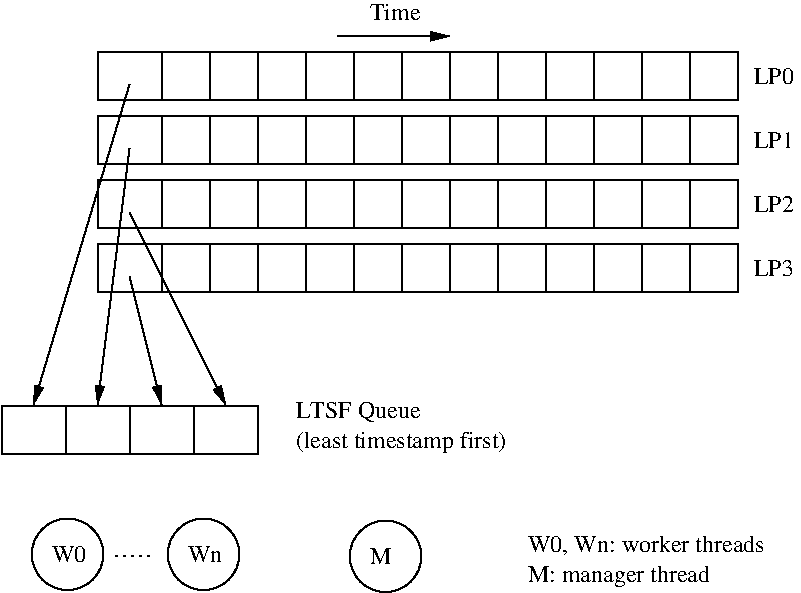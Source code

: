 #FIG 3.2  Produced by xfig version 3.2.5b
Landscape
Center
Inches
A4      
100.00
Single
-2
1200 2
6 1080 720 5880 1080
2 1 0 1 0 7 50 -1 -1 0.000 0 0 -1 0 0 2
	 1560 720 1560 1080
2 2 0 1 0 7 50 -1 -1 0.000 0 0 -1 0 0 5
	 1080 720 5880 720 5880 1080 1080 1080 1080 720
2 1 0 1 0 7 50 -1 -1 0.000 0 0 -1 0 0 2
	 1920 720 1920 1080
2 1 0 1 0 7 50 -1 -1 0.000 0 0 -1 0 0 2
	 2280 720 2280 1080
2 1 0 1 0 7 50 -1 -1 0.000 0 0 -1 0 0 2
	 2640 720 2640 1080
2 1 0 1 0 7 50 -1 -1 0.000 0 0 -1 0 0 2
	 3000 720 3000 1080
2 1 0 1 0 7 50 -1 -1 0.000 0 0 -1 0 0 2
	 3360 720 3360 1080
2 1 0 1 0 7 50 -1 -1 0.000 0 0 -1 0 0 2
	 3720 720 3720 1080
2 1 0 1 0 7 50 -1 -1 0.000 0 0 -1 0 0 2
	 4080 720 4080 1080
2 1 0 1 0 7 50 -1 -1 0.000 0 0 -1 0 0 2
	 4440 720 4440 1080
2 1 0 1 0 7 50 -1 -1 0.000 0 0 -1 0 0 2
	 4800 720 4800 1080
2 1 0 1 0 7 50 -1 -1 0.000 0 0 -1 0 0 2
	 5160 720 5160 1080
2 1 0 1 0 7 50 -1 -1 0.000 0 0 -1 0 0 2
	 5520 720 5520 1080
-6
6 1080 1200 5880 1560
2 1 0 1 0 7 50 -1 -1 0.000 0 0 -1 0 0 2
	 1560 1200 1560 1560
2 2 0 1 0 7 50 -1 -1 0.000 0 0 -1 0 0 5
	 1080 1200 5880 1200 5880 1560 1080 1560 1080 1200
2 1 0 1 0 7 50 -1 -1 0.000 0 0 -1 0 0 2
	 1920 1200 1920 1560
2 1 0 1 0 7 50 -1 -1 0.000 0 0 -1 0 0 2
	 2280 1200 2280 1560
2 1 0 1 0 7 50 -1 -1 0.000 0 0 -1 0 0 2
	 2640 1200 2640 1560
2 1 0 1 0 7 50 -1 -1 0.000 0 0 -1 0 0 2
	 3000 1200 3000 1560
2 1 0 1 0 7 50 -1 -1 0.000 0 0 -1 0 0 2
	 3360 1200 3360 1560
2 1 0 1 0 7 50 -1 -1 0.000 0 0 -1 0 0 2
	 3720 1200 3720 1560
2 1 0 1 0 7 50 -1 -1 0.000 0 0 -1 0 0 2
	 4080 1200 4080 1560
2 1 0 1 0 7 50 -1 -1 0.000 0 0 -1 0 0 2
	 4440 1200 4440 1560
2 1 0 1 0 7 50 -1 -1 0.000 0 0 -1 0 0 2
	 4800 1200 4800 1560
2 1 0 1 0 7 50 -1 -1 0.000 0 0 -1 0 0 2
	 5160 1200 5160 1560
2 1 0 1 0 7 50 -1 -1 0.000 0 0 -1 0 0 2
	 5520 1200 5520 1560
-6
6 1080 1680 5880 2040
2 1 0 1 0 7 50 -1 -1 0.000 0 0 -1 0 0 2
	 1560 1680 1560 2040
2 2 0 1 0 7 50 -1 -1 0.000 0 0 -1 0 0 5
	 1080 1680 5880 1680 5880 2040 1080 2040 1080 1680
2 1 0 1 0 7 50 -1 -1 0.000 0 0 -1 0 0 2
	 1920 1680 1920 2040
2 1 0 1 0 7 50 -1 -1 0.000 0 0 -1 0 0 2
	 2280 1680 2280 2040
2 1 0 1 0 7 50 -1 -1 0.000 0 0 -1 0 0 2
	 2640 1680 2640 2040
2 1 0 1 0 7 50 -1 -1 0.000 0 0 -1 0 0 2
	 3000 1680 3000 2040
2 1 0 1 0 7 50 -1 -1 0.000 0 0 -1 0 0 2
	 3360 1680 3360 2040
2 1 0 1 0 7 50 -1 -1 0.000 0 0 -1 0 0 2
	 3720 1680 3720 2040
2 1 0 1 0 7 50 -1 -1 0.000 0 0 -1 0 0 2
	 4080 1680 4080 2040
2 1 0 1 0 7 50 -1 -1 0.000 0 0 -1 0 0 2
	 4440 1680 4440 2040
2 1 0 1 0 7 50 -1 -1 0.000 0 0 -1 0 0 2
	 4800 1680 4800 2040
2 1 0 1 0 7 50 -1 -1 0.000 0 0 -1 0 0 2
	 5160 1680 5160 2040
2 1 0 1 0 7 50 -1 -1 0.000 0 0 -1 0 0 2
	 5520 1680 5520 2040
-6
6 1080 2160 5880 2520
2 1 0 1 0 7 50 -1 -1 0.000 0 0 -1 0 0 2
	 1560 2160 1560 2520
2 2 0 1 0 7 50 -1 -1 0.000 0 0 -1 0 0 5
	 1080 2160 5880 2160 5880 2520 1080 2520 1080 2160
2 1 0 1 0 7 50 -1 -1 0.000 0 0 -1 0 0 2
	 1920 2160 1920 2520
2 1 0 1 0 7 50 -1 -1 0.000 0 0 -1 0 0 2
	 2280 2160 2280 2520
2 1 0 1 0 7 50 -1 -1 0.000 0 0 -1 0 0 2
	 2640 2160 2640 2520
2 1 0 1 0 7 50 -1 -1 0.000 0 0 -1 0 0 2
	 3000 2160 3000 2520
2 1 0 1 0 7 50 -1 -1 0.000 0 0 -1 0 0 2
	 3360 2160 3360 2520
2 1 0 1 0 7 50 -1 -1 0.000 0 0 -1 0 0 2
	 3720 2160 3720 2520
2 1 0 1 0 7 50 -1 -1 0.000 0 0 -1 0 0 2
	 4080 2160 4080 2520
2 1 0 1 0 7 50 -1 -1 0.000 0 0 -1 0 0 2
	 4440 2160 4440 2520
2 1 0 1 0 7 50 -1 -1 0.000 0 0 -1 0 0 2
	 4800 2160 4800 2520
2 1 0 1 0 7 50 -1 -1 0.000 0 0 -1 0 0 2
	 5160 2160 5160 2520
2 1 0 1 0 7 50 -1 -1 0.000 0 0 -1 0 0 2
	 5520 2160 5520 2520
-6
6 360 3375 2280 3735
2 2 0 1 0 7 50 -1 -1 4.000 0 0 -1 0 0 5
	 360 3375 840 3375 840 3735 360 3735 360 3375
2 2 0 1 0 7 50 -1 -1 4.000 0 0 -1 0 0 5
	 840 3375 1320 3375 1320 3735 840 3735 840 3375
2 2 0 1 0 7 50 -1 -1 4.000 0 0 -1 0 0 5
	 1320 3375 1800 3375 1800 3735 1320 3735 1320 3375
2 2 0 1 0 7 50 -1 -1 4.000 0 0 -1 0 0 5
	 1800 3375 2280 3375 2280 3735 1800 3735 1800 3375
-6
6 2550 3300 4350 3750
4 0 0 50 -1 0 12 0.0000 4 165 1020 2565 3465 LTSF Queue\001
4 0 0 50 -1 0 12 0.0000 4 180 1740 2565 3690 (least timestamp first)\001
-6
6 525 4125 2175 4800
6 555 4185 1155 4785
1 3 0 1 0 7 50 -1 -1 4.000 1 0.0000 855 4485 268 268 855 4485 1095 4605
4 0 0 50 -1 0 12 0.0000 4 135 285 735 4545 W0\001
-6
6 1607 4217 2143 4753
1 3 0 1 0 7 50 -1 -1 4.000 1 0.0000 1875 4485 268 268 1875 4485 2115 4605
4 0 0 50 -1 0 12 0.0000 4 135 285 1755 4545 Wn\001
-6
2 1 2 1 0 7 50 -1 -1 3.000 0 0 -1 0 0 2
	 1200 4500 1500 4500
-6
6 2940 4200 3540 4800
1 3 0 1 0 7 50 -1 -1 4.000 1 0.0000 3240 4500 268 268 3240 4500 3480 4620
4 0 0 50 -1 0 12 0.0000 4 135 180 3120 4560 M\001
-6
6 4275 4275 6300 4800
4 0 0 50 -1 0 12 0.0000 4 180 1530 4305 4695 M: manager thread\001
4 0 0 50 -1 0 12 0.0000 4 165 1950 4305 4470 W0, Wn: worker threads\001
-6
2 1 0 1 0 7 50 -1 -1 4.000 0 0 -1 1 0 2
	1 1 1.00 60.00 120.00
	 2880 600 3720 600
2 1 0 1 0 7 50 -1 -1 4.000 0 0 -1 1 0 2
	1 1 1.00 60.00 120.00
	 1320 960 600 3360
2 1 0 1 0 7 50 -1 -1 4.000 0 0 -1 1 0 2
	1 1 1.00 60.00 120.00
	 1320 1440 1080 3360
2 1 0 1 0 7 50 -1 -1 4.000 0 0 -1 1 0 2
	1 1 1.00 60.00 120.00
	 1320 2400 1560 3360
2 1 0 1 0 7 50 -1 -1 4.000 0 0 -1 1 0 2
	1 1 1.00 60.00 120.00
	 1320 1920 2040 3360
4 0 0 50 -1 0 12 0.0000 4 135 330 6000 960 LP0\001
4 0 0 50 -1 0 12 0.0000 4 135 330 6000 1440 LP1\001
4 0 0 50 -1 0 12 0.0000 4 135 330 6000 1920 LP2\001
4 0 0 50 -1 0 12 0.0000 4 135 420 3120 480 Time\001
4 0 0 50 -1 0 12 0.0000 4 135 330 6000 2400 LP3\001
